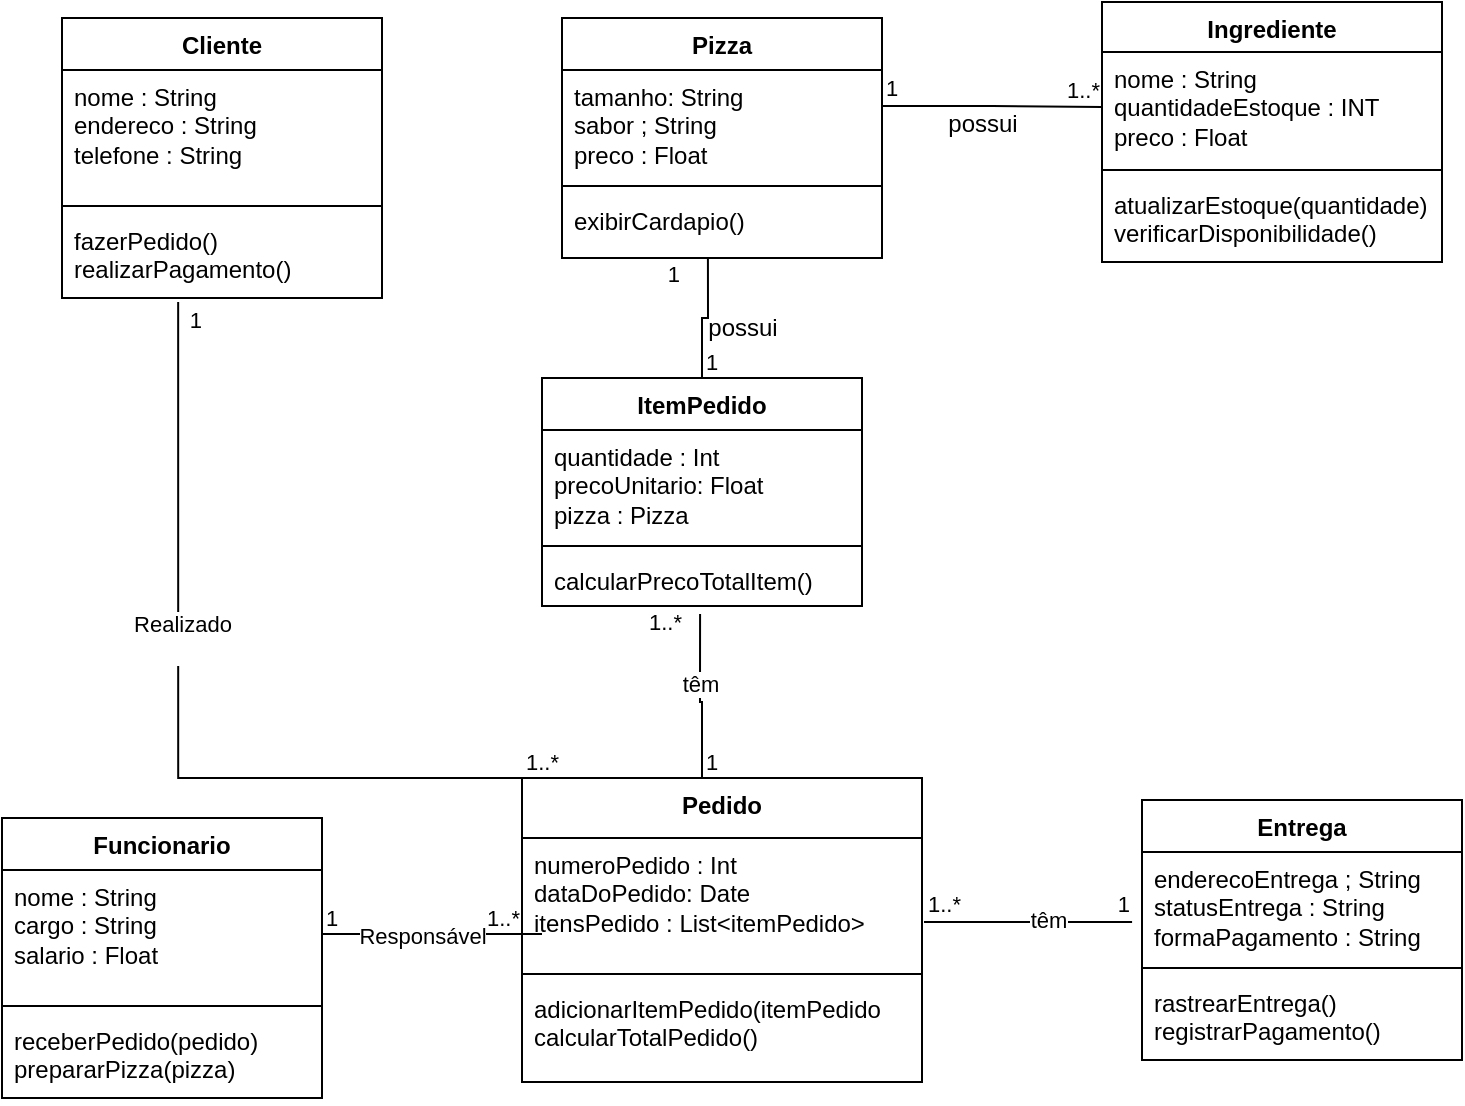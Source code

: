 <mxfile version="21.3.8" type="device">
  <diagram name="Page-1" id="6TWTBPRMdG3_bzyDdteY">
    <mxGraphModel dx="1050" dy="530" grid="1" gridSize="10" guides="1" tooltips="1" connect="1" arrows="1" fold="1" page="1" pageScale="1" pageWidth="850" pageHeight="1100" math="0" shadow="0">
      <root>
        <mxCell id="0" />
        <mxCell id="1" parent="0" />
        <mxCell id="2MfGlQQJU8wwGs5IAue9-2" value="Cliente" style="swimlane;fontStyle=1;align=center;verticalAlign=top;childLayout=stackLayout;horizontal=1;startSize=26;horizontalStack=0;resizeParent=1;resizeParentMax=0;resizeLast=0;collapsible=1;marginBottom=0;whiteSpace=wrap;html=1;" parent="1" vertex="1">
          <mxGeometry x="80" y="70" width="160" height="140" as="geometry" />
        </mxCell>
        <mxCell id="2MfGlQQJU8wwGs5IAue9-3" value="&lt;div&gt;nome : String&lt;/div&gt;&lt;div&gt;endereco : String&lt;/div&gt;&lt;div&gt;telefone : String&lt;br&gt;&lt;/div&gt;&lt;div&gt;&lt;br&gt;&lt;/div&gt;" style="text;strokeColor=none;fillColor=none;align=left;verticalAlign=top;spacingLeft=4;spacingRight=4;overflow=hidden;rotatable=0;points=[[0,0.5],[1,0.5]];portConstraint=eastwest;whiteSpace=wrap;html=1;" parent="2MfGlQQJU8wwGs5IAue9-2" vertex="1">
          <mxGeometry y="26" width="160" height="64" as="geometry" />
        </mxCell>
        <mxCell id="2MfGlQQJU8wwGs5IAue9-4" value="" style="line;strokeWidth=1;fillColor=none;align=left;verticalAlign=middle;spacingTop=-1;spacingLeft=3;spacingRight=3;rotatable=0;labelPosition=right;points=[];portConstraint=eastwest;strokeColor=inherit;" parent="2MfGlQQJU8wwGs5IAue9-2" vertex="1">
          <mxGeometry y="90" width="160" height="8" as="geometry" />
        </mxCell>
        <mxCell id="2MfGlQQJU8wwGs5IAue9-5" value="&lt;div&gt;fazerPedido()&lt;/div&gt;&lt;div&gt;realizarPagamento()&lt;br&gt;&lt;/div&gt;&lt;div&gt;&lt;br&gt;&lt;/div&gt;" style="text;strokeColor=none;fillColor=none;align=left;verticalAlign=top;spacingLeft=4;spacingRight=4;overflow=hidden;rotatable=0;points=[[0,0.5],[1,0.5]];portConstraint=eastwest;whiteSpace=wrap;html=1;" parent="2MfGlQQJU8wwGs5IAue9-2" vertex="1">
          <mxGeometry y="98" width="160" height="42" as="geometry" />
        </mxCell>
        <mxCell id="2MfGlQQJU8wwGs5IAue9-6" value="&lt;div&gt;Pizza&lt;/div&gt;&lt;div&gt;&lt;br&gt;&lt;/div&gt;" style="swimlane;fontStyle=1;align=center;verticalAlign=top;childLayout=stackLayout;horizontal=1;startSize=26;horizontalStack=0;resizeParent=1;resizeParentMax=0;resizeLast=0;collapsible=1;marginBottom=0;whiteSpace=wrap;html=1;" parent="1" vertex="1">
          <mxGeometry x="330" y="70" width="160" height="120" as="geometry" />
        </mxCell>
        <mxCell id="2MfGlQQJU8wwGs5IAue9-7" value="tamanho: String&lt;br&gt;&lt;div&gt;sabor ; String&lt;/div&gt;&lt;div&gt;preco : Float&lt;br&gt;&lt;/div&gt;" style="text;strokeColor=none;fillColor=none;align=left;verticalAlign=top;spacingLeft=4;spacingRight=4;overflow=hidden;rotatable=0;points=[[0,0.5],[1,0.5]];portConstraint=eastwest;whiteSpace=wrap;html=1;" parent="2MfGlQQJU8wwGs5IAue9-6" vertex="1">
          <mxGeometry y="26" width="160" height="54" as="geometry" />
        </mxCell>
        <mxCell id="2MfGlQQJU8wwGs5IAue9-8" value="" style="line;strokeWidth=1;fillColor=none;align=left;verticalAlign=middle;spacingTop=-1;spacingLeft=3;spacingRight=3;rotatable=0;labelPosition=right;points=[];portConstraint=eastwest;strokeColor=inherit;" parent="2MfGlQQJU8wwGs5IAue9-6" vertex="1">
          <mxGeometry y="80" width="160" height="8" as="geometry" />
        </mxCell>
        <mxCell id="2MfGlQQJU8wwGs5IAue9-9" value="&lt;div&gt;exibirCardapio()&lt;br&gt;&lt;/div&gt;" style="text;strokeColor=none;fillColor=none;align=left;verticalAlign=top;spacingLeft=4;spacingRight=4;overflow=hidden;rotatable=0;points=[[0,0.5],[1,0.5]];portConstraint=eastwest;whiteSpace=wrap;html=1;" parent="2MfGlQQJU8wwGs5IAue9-6" vertex="1">
          <mxGeometry y="88" width="160" height="32" as="geometry" />
        </mxCell>
        <mxCell id="2MfGlQQJU8wwGs5IAue9-14" value="Pedido" style="swimlane;fontStyle=1;align=center;verticalAlign=top;childLayout=stackLayout;horizontal=1;startSize=30;horizontalStack=0;resizeParent=1;resizeParentMax=0;resizeLast=0;collapsible=1;marginBottom=0;whiteSpace=wrap;html=1;" parent="1" vertex="1">
          <mxGeometry x="310" y="450" width="200" height="152" as="geometry" />
        </mxCell>
        <mxCell id="2MfGlQQJU8wwGs5IAue9-15" value="numeroPedido : Int&lt;br&gt;&lt;div&gt;dataDoPedido: Date&lt;/div&gt;&lt;div&gt;itensPedido : List&amp;lt;itemPedido&amp;gt;&lt;br&gt;&lt;/div&gt;" style="text;strokeColor=none;fillColor=none;align=left;verticalAlign=top;spacingLeft=4;spacingRight=4;overflow=hidden;rotatable=0;points=[[0,0.5],[1,0.5]];portConstraint=eastwest;whiteSpace=wrap;html=1;" parent="2MfGlQQJU8wwGs5IAue9-14" vertex="1">
          <mxGeometry y="30" width="200" height="64" as="geometry" />
        </mxCell>
        <mxCell id="2MfGlQQJU8wwGs5IAue9-16" value="" style="line;strokeWidth=1;fillColor=none;align=left;verticalAlign=middle;spacingTop=-1;spacingLeft=3;spacingRight=3;rotatable=0;labelPosition=right;points=[];portConstraint=eastwest;strokeColor=inherit;" parent="2MfGlQQJU8wwGs5IAue9-14" vertex="1">
          <mxGeometry y="94" width="200" height="8" as="geometry" />
        </mxCell>
        <mxCell id="2MfGlQQJU8wwGs5IAue9-17" value="&lt;div&gt;adicionarItemPedido(itemPedido&lt;/div&gt;&lt;div&gt;calcularTotalPedido()&lt;/div&gt;" style="text;strokeColor=none;fillColor=none;align=left;verticalAlign=top;spacingLeft=4;spacingRight=4;overflow=hidden;rotatable=0;points=[[0,0.5],[1,0.5]];portConstraint=eastwest;whiteSpace=wrap;html=1;" parent="2MfGlQQJU8wwGs5IAue9-14" vertex="1">
          <mxGeometry y="102" width="200" height="50" as="geometry" />
        </mxCell>
        <mxCell id="2MfGlQQJU8wwGs5IAue9-20" value="ItemPedido" style="swimlane;fontStyle=1;align=center;verticalAlign=top;childLayout=stackLayout;horizontal=1;startSize=26;horizontalStack=0;resizeParent=1;resizeParentMax=0;resizeLast=0;collapsible=1;marginBottom=0;whiteSpace=wrap;html=1;" parent="1" vertex="1">
          <mxGeometry x="320" y="250" width="160" height="114" as="geometry" />
        </mxCell>
        <mxCell id="2MfGlQQJU8wwGs5IAue9-21" value="&lt;div&gt;quantidade : Int&lt;/div&gt;&lt;div&gt;precoUnitario: Float&lt;/div&gt;&lt;div&gt;pizza : Pizza&lt;br&gt;&lt;/div&gt;" style="text;strokeColor=none;fillColor=none;align=left;verticalAlign=top;spacingLeft=4;spacingRight=4;overflow=hidden;rotatable=0;points=[[0,0.5],[1,0.5]];portConstraint=eastwest;whiteSpace=wrap;html=1;" parent="2MfGlQQJU8wwGs5IAue9-20" vertex="1">
          <mxGeometry y="26" width="160" height="54" as="geometry" />
        </mxCell>
        <mxCell id="2MfGlQQJU8wwGs5IAue9-22" value="" style="line;strokeWidth=1;fillColor=none;align=left;verticalAlign=middle;spacingTop=-1;spacingLeft=3;spacingRight=3;rotatable=0;labelPosition=right;points=[];portConstraint=eastwest;strokeColor=inherit;" parent="2MfGlQQJU8wwGs5IAue9-20" vertex="1">
          <mxGeometry y="80" width="160" height="8" as="geometry" />
        </mxCell>
        <mxCell id="2MfGlQQJU8wwGs5IAue9-23" value="calcularPrecoTotalItem()" style="text;strokeColor=none;fillColor=none;align=left;verticalAlign=top;spacingLeft=4;spacingRight=4;overflow=hidden;rotatable=0;points=[[0,0.5],[1,0.5]];portConstraint=eastwest;whiteSpace=wrap;html=1;" parent="2MfGlQQJU8wwGs5IAue9-20" vertex="1">
          <mxGeometry y="88" width="160" height="26" as="geometry" />
        </mxCell>
        <mxCell id="2MfGlQQJU8wwGs5IAue9-24" value="Funcionario" style="swimlane;fontStyle=1;align=center;verticalAlign=top;childLayout=stackLayout;horizontal=1;startSize=26;horizontalStack=0;resizeParent=1;resizeParentMax=0;resizeLast=0;collapsible=1;marginBottom=0;whiteSpace=wrap;html=1;" parent="1" vertex="1">
          <mxGeometry x="50" y="470" width="160" height="140" as="geometry" />
        </mxCell>
        <mxCell id="2MfGlQQJU8wwGs5IAue9-25" value="&lt;div&gt;nome : String&lt;/div&gt;&lt;div&gt;cargo : String&lt;/div&gt;&lt;div&gt;salario : Float&lt;br&gt;&lt;/div&gt;" style="text;strokeColor=none;fillColor=none;align=left;verticalAlign=top;spacingLeft=4;spacingRight=4;overflow=hidden;rotatable=0;points=[[0,0.5],[1,0.5]];portConstraint=eastwest;whiteSpace=wrap;html=1;" parent="2MfGlQQJU8wwGs5IAue9-24" vertex="1">
          <mxGeometry y="26" width="160" height="64" as="geometry" />
        </mxCell>
        <mxCell id="2MfGlQQJU8wwGs5IAue9-26" value="" style="line;strokeWidth=1;fillColor=none;align=left;verticalAlign=middle;spacingTop=-1;spacingLeft=3;spacingRight=3;rotatable=0;labelPosition=right;points=[];portConstraint=eastwest;strokeColor=inherit;" parent="2MfGlQQJU8wwGs5IAue9-24" vertex="1">
          <mxGeometry y="90" width="160" height="8" as="geometry" />
        </mxCell>
        <mxCell id="2MfGlQQJU8wwGs5IAue9-27" value=" receberPedido(pedido)&lt;br&gt;&lt;div&gt;prepararPizza(pizza) &lt;/div&gt;" style="text;strokeColor=none;fillColor=none;align=left;verticalAlign=top;spacingLeft=4;spacingRight=4;overflow=hidden;rotatable=0;points=[[0,0.5],[1,0.5]];portConstraint=eastwest;whiteSpace=wrap;html=1;" parent="2MfGlQQJU8wwGs5IAue9-24" vertex="1">
          <mxGeometry y="98" width="160" height="42" as="geometry" />
        </mxCell>
        <mxCell id="2MfGlQQJU8wwGs5IAue9-36" value="Entrega" style="swimlane;fontStyle=1;align=center;verticalAlign=top;childLayout=stackLayout;horizontal=1;startSize=26;horizontalStack=0;resizeParent=1;resizeParentMax=0;resizeLast=0;collapsible=1;marginBottom=0;whiteSpace=wrap;html=1;" parent="1" vertex="1">
          <mxGeometry x="620" y="461" width="160" height="130" as="geometry" />
        </mxCell>
        <mxCell id="2MfGlQQJU8wwGs5IAue9-37" value="enderecoEntrega ; String&lt;br&gt;statusEntrega : String&lt;br&gt;formaPagamento : String" style="text;strokeColor=none;fillColor=none;align=left;verticalAlign=top;spacingLeft=4;spacingRight=4;overflow=hidden;rotatable=0;points=[[0,0.5],[1,0.5]];portConstraint=eastwest;whiteSpace=wrap;html=1;" parent="2MfGlQQJU8wwGs5IAue9-36" vertex="1">
          <mxGeometry y="26" width="160" height="54" as="geometry" />
        </mxCell>
        <mxCell id="2MfGlQQJU8wwGs5IAue9-38" value="" style="line;strokeWidth=1;fillColor=none;align=left;verticalAlign=middle;spacingTop=-1;spacingLeft=3;spacingRight=3;rotatable=0;labelPosition=right;points=[];portConstraint=eastwest;strokeColor=inherit;" parent="2MfGlQQJU8wwGs5IAue9-36" vertex="1">
          <mxGeometry y="80" width="160" height="8" as="geometry" />
        </mxCell>
        <mxCell id="2MfGlQQJU8wwGs5IAue9-39" value="&lt;div&gt;rastrearEntrega()&lt;/div&gt;&lt;div&gt;registrarPagamento()&lt;/div&gt;" style="text;strokeColor=none;fillColor=none;align=left;verticalAlign=top;spacingLeft=4;spacingRight=4;overflow=hidden;rotatable=0;points=[[0,0.5],[1,0.5]];portConstraint=eastwest;whiteSpace=wrap;html=1;" parent="2MfGlQQJU8wwGs5IAue9-36" vertex="1">
          <mxGeometry y="88" width="160" height="42" as="geometry" />
        </mxCell>
        <mxCell id="2MfGlQQJU8wwGs5IAue9-40" value="Ingrediente" style="swimlane;fontStyle=1;align=center;verticalAlign=top;childLayout=stackLayout;horizontal=1;startSize=25;horizontalStack=0;resizeParent=1;resizeParentMax=0;resizeLast=0;collapsible=1;marginBottom=0;whiteSpace=wrap;html=1;" parent="1" vertex="1">
          <mxGeometry x="600" y="62" width="170" height="130" as="geometry" />
        </mxCell>
        <mxCell id="2MfGlQQJU8wwGs5IAue9-41" value="&lt;div&gt;nome : String&lt;/div&gt;&lt;div&gt;quantidadeEstoque : INT&lt;/div&gt;&lt;div&gt;preco : Float&lt;br&gt;&lt;/div&gt;" style="text;strokeColor=none;fillColor=none;align=left;verticalAlign=top;spacingLeft=4;spacingRight=4;overflow=hidden;rotatable=0;points=[[0,0.5],[1,0.5]];portConstraint=eastwest;whiteSpace=wrap;html=1;" parent="2MfGlQQJU8wwGs5IAue9-40" vertex="1">
          <mxGeometry y="25" width="170" height="55" as="geometry" />
        </mxCell>
        <mxCell id="2MfGlQQJU8wwGs5IAue9-42" value="" style="line;strokeWidth=1;fillColor=none;align=left;verticalAlign=middle;spacingTop=-1;spacingLeft=3;spacingRight=3;rotatable=0;labelPosition=right;points=[];portConstraint=eastwest;strokeColor=inherit;" parent="2MfGlQQJU8wwGs5IAue9-40" vertex="1">
          <mxGeometry y="80" width="170" height="8" as="geometry" />
        </mxCell>
        <mxCell id="2MfGlQQJU8wwGs5IAue9-43" value="&lt;div&gt;atualizarEstoque(quantidade)&lt;/div&gt;&lt;div&gt;verificarDisponibilidade()&lt;/div&gt;" style="text;strokeColor=none;fillColor=none;align=left;verticalAlign=top;spacingLeft=4;spacingRight=4;overflow=hidden;rotatable=0;points=[[0,0.5],[1,0.5]];portConstraint=eastwest;whiteSpace=wrap;html=1;" parent="2MfGlQQJU8wwGs5IAue9-40" vertex="1">
          <mxGeometry y="88" width="170" height="42" as="geometry" />
        </mxCell>
        <mxCell id="2MfGlQQJU8wwGs5IAue9-44" value="" style="endArrow=none;html=1;edgeStyle=orthogonalEdgeStyle;rounded=0;exitX=0;exitY=0;exitDx=0;exitDy=0;entryX=0.363;entryY=1.048;entryDx=0;entryDy=0;entryPerimeter=0;" parent="1" source="2MfGlQQJU8wwGs5IAue9-14" target="2MfGlQQJU8wwGs5IAue9-5" edge="1">
          <mxGeometry relative="1" as="geometry">
            <mxPoint x="340" y="340" as="sourcePoint" />
            <mxPoint x="150" y="220" as="targetPoint" />
            <Array as="points">
              <mxPoint x="138" y="450" />
            </Array>
          </mxGeometry>
        </mxCell>
        <mxCell id="2MfGlQQJU8wwGs5IAue9-45" value="1..*" style="edgeLabel;resizable=0;html=1;align=left;verticalAlign=bottom;" parent="2MfGlQQJU8wwGs5IAue9-44" connectable="0" vertex="1">
          <mxGeometry x="-1" relative="1" as="geometry" />
        </mxCell>
        <mxCell id="2MfGlQQJU8wwGs5IAue9-46" value="1" style="edgeLabel;resizable=0;html=1;align=right;verticalAlign=bottom;" parent="2MfGlQQJU8wwGs5IAue9-44" connectable="0" vertex="1">
          <mxGeometry x="1" relative="1" as="geometry">
            <mxPoint x="12" y="18" as="offset" />
          </mxGeometry>
        </mxCell>
        <mxCell id="2MfGlQQJU8wwGs5IAue9-48" value="&lt;div&gt;Realizado&lt;/div&gt;&lt;div&gt;&lt;br&gt;&lt;/div&gt;" style="edgeLabel;html=1;align=center;verticalAlign=middle;resizable=0;points=[];" parent="2MfGlQQJU8wwGs5IAue9-44" vertex="1" connectable="0">
          <mxGeometry x="0.183" y="-2" relative="1" as="geometry">
            <mxPoint as="offset" />
          </mxGeometry>
        </mxCell>
        <mxCell id="2MfGlQQJU8wwGs5IAue9-49" value="" style="endArrow=none;html=1;edgeStyle=orthogonalEdgeStyle;rounded=0;entryX=0.494;entryY=1.154;entryDx=0;entryDy=0;entryPerimeter=0;" parent="1" target="2MfGlQQJU8wwGs5IAue9-23" edge="1">
          <mxGeometry relative="1" as="geometry">
            <mxPoint x="400" y="450" as="sourcePoint" />
            <mxPoint x="399" y="380" as="targetPoint" />
            <Array as="points">
              <mxPoint x="399" y="412" />
              <mxPoint x="400" y="412" />
            </Array>
          </mxGeometry>
        </mxCell>
        <mxCell id="2MfGlQQJU8wwGs5IAue9-50" value="1" style="edgeLabel;resizable=0;html=1;align=left;verticalAlign=bottom;" parent="2MfGlQQJU8wwGs5IAue9-49" connectable="0" vertex="1">
          <mxGeometry x="-1" relative="1" as="geometry" />
        </mxCell>
        <mxCell id="2MfGlQQJU8wwGs5IAue9-51" value="1..*" style="edgeLabel;resizable=0;html=1;align=right;verticalAlign=bottom;" parent="2MfGlQQJU8wwGs5IAue9-49" connectable="0" vertex="1">
          <mxGeometry x="1" relative="1" as="geometry">
            <mxPoint x="-9" y="12" as="offset" />
          </mxGeometry>
        </mxCell>
        <mxCell id="2MfGlQQJU8wwGs5IAue9-59" value="têm" style="edgeLabel;html=1;align=center;verticalAlign=middle;resizable=0;points=[];" parent="2MfGlQQJU8wwGs5IAue9-49" vertex="1" connectable="0">
          <mxGeometry x="0.157" relative="1" as="geometry">
            <mxPoint as="offset" />
          </mxGeometry>
        </mxCell>
        <mxCell id="2MfGlQQJU8wwGs5IAue9-52" value="" style="endArrow=none;html=1;edgeStyle=orthogonalEdgeStyle;rounded=0;exitX=0.5;exitY=0;exitDx=0;exitDy=0;entryX=0.456;entryY=1;entryDx=0;entryDy=0;entryPerimeter=0;" parent="1" source="2MfGlQQJU8wwGs5IAue9-20" target="2MfGlQQJU8wwGs5IAue9-9" edge="1">
          <mxGeometry relative="1" as="geometry">
            <mxPoint x="340" y="340" as="sourcePoint" />
            <mxPoint x="500" y="340" as="targetPoint" />
          </mxGeometry>
        </mxCell>
        <mxCell id="2MfGlQQJU8wwGs5IAue9-53" value="1" style="edgeLabel;resizable=0;html=1;align=left;verticalAlign=bottom;" parent="2MfGlQQJU8wwGs5IAue9-52" connectable="0" vertex="1">
          <mxGeometry x="-1" relative="1" as="geometry" />
        </mxCell>
        <mxCell id="2MfGlQQJU8wwGs5IAue9-54" value="1" style="edgeLabel;resizable=0;html=1;align=right;verticalAlign=bottom;" parent="2MfGlQQJU8wwGs5IAue9-52" connectable="0" vertex="1">
          <mxGeometry x="1" relative="1" as="geometry">
            <mxPoint x="-13" y="16" as="offset" />
          </mxGeometry>
        </mxCell>
        <mxCell id="2MfGlQQJU8wwGs5IAue9-55" value="" style="endArrow=none;html=1;edgeStyle=orthogonalEdgeStyle;rounded=0;" parent="1" source="2MfGlQQJU8wwGs5IAue9-25" edge="1">
          <mxGeometry relative="1" as="geometry">
            <mxPoint x="340" y="340" as="sourcePoint" />
            <mxPoint x="320" y="528" as="targetPoint" />
          </mxGeometry>
        </mxCell>
        <mxCell id="2MfGlQQJU8wwGs5IAue9-56" value="1" style="edgeLabel;resizable=0;html=1;align=left;verticalAlign=bottom;" parent="2MfGlQQJU8wwGs5IAue9-55" connectable="0" vertex="1">
          <mxGeometry x="-1" relative="1" as="geometry" />
        </mxCell>
        <mxCell id="2MfGlQQJU8wwGs5IAue9-57" value="1..*" style="edgeLabel;resizable=0;html=1;align=right;verticalAlign=bottom;" parent="2MfGlQQJU8wwGs5IAue9-55" connectable="0" vertex="1">
          <mxGeometry x="1" relative="1" as="geometry">
            <mxPoint x="-10" as="offset" />
          </mxGeometry>
        </mxCell>
        <mxCell id="2MfGlQQJU8wwGs5IAue9-58" value="Responsável" style="edgeLabel;html=1;align=center;verticalAlign=middle;resizable=0;points=[];" parent="2MfGlQQJU8wwGs5IAue9-55" vertex="1" connectable="0">
          <mxGeometry x="-0.348" y="-1" relative="1" as="geometry">
            <mxPoint x="14" as="offset" />
          </mxGeometry>
        </mxCell>
        <mxCell id="2MfGlQQJU8wwGs5IAue9-60" value="" style="endArrow=none;html=1;edgeStyle=orthogonalEdgeStyle;rounded=0;exitX=1.005;exitY=0.656;exitDx=0;exitDy=0;exitPerimeter=0;entryX=-0.031;entryY=0.648;entryDx=0;entryDy=0;entryPerimeter=0;" parent="1" source="2MfGlQQJU8wwGs5IAue9-15" target="2MfGlQQJU8wwGs5IAue9-37" edge="1">
          <mxGeometry relative="1" as="geometry">
            <mxPoint x="340" y="340" as="sourcePoint" />
            <mxPoint x="500" y="340" as="targetPoint" />
            <Array as="points">
              <mxPoint x="570" y="522" />
              <mxPoint x="570" y="522" />
            </Array>
          </mxGeometry>
        </mxCell>
        <mxCell id="2MfGlQQJU8wwGs5IAue9-61" value="1..*" style="edgeLabel;resizable=0;html=1;align=left;verticalAlign=bottom;" parent="2MfGlQQJU8wwGs5IAue9-60" connectable="0" vertex="1">
          <mxGeometry x="-1" relative="1" as="geometry" />
        </mxCell>
        <mxCell id="2MfGlQQJU8wwGs5IAue9-62" value="1" style="edgeLabel;resizable=0;html=1;align=right;verticalAlign=bottom;" parent="2MfGlQQJU8wwGs5IAue9-60" connectable="0" vertex="1">
          <mxGeometry x="1" relative="1" as="geometry" />
        </mxCell>
        <mxCell id="2MfGlQQJU8wwGs5IAue9-63" value="têm" style="edgeLabel;html=1;align=center;verticalAlign=middle;resizable=0;points=[];" parent="2MfGlQQJU8wwGs5IAue9-60" vertex="1" connectable="0">
          <mxGeometry x="0.192" y="1" relative="1" as="geometry">
            <mxPoint as="offset" />
          </mxGeometry>
        </mxCell>
        <mxCell id="2MfGlQQJU8wwGs5IAue9-64" value="possui" style="text;html=1;align=center;verticalAlign=middle;resizable=0;points=[];autosize=1;strokeColor=none;fillColor=none;" parent="1" vertex="1">
          <mxGeometry x="390" y="210" width="60" height="30" as="geometry" />
        </mxCell>
        <mxCell id="2MfGlQQJU8wwGs5IAue9-65" value="" style="endArrow=none;html=1;edgeStyle=orthogonalEdgeStyle;rounded=0;exitX=1;exitY=0.333;exitDx=0;exitDy=0;exitPerimeter=0;" parent="1" source="2MfGlQQJU8wwGs5IAue9-7" target="2MfGlQQJU8wwGs5IAue9-41" edge="1">
          <mxGeometry relative="1" as="geometry">
            <mxPoint x="340" y="340" as="sourcePoint" />
            <mxPoint x="500" y="340" as="targetPoint" />
          </mxGeometry>
        </mxCell>
        <mxCell id="2MfGlQQJU8wwGs5IAue9-66" value="1" style="edgeLabel;resizable=0;html=1;align=left;verticalAlign=bottom;" parent="2MfGlQQJU8wwGs5IAue9-65" connectable="0" vertex="1">
          <mxGeometry x="-1" relative="1" as="geometry" />
        </mxCell>
        <mxCell id="2MfGlQQJU8wwGs5IAue9-67" value="1..*" style="edgeLabel;resizable=0;html=1;align=right;verticalAlign=bottom;" parent="2MfGlQQJU8wwGs5IAue9-65" connectable="0" vertex="1">
          <mxGeometry x="1" relative="1" as="geometry" />
        </mxCell>
        <mxCell id="2MfGlQQJU8wwGs5IAue9-68" value="possui" style="text;html=1;align=center;verticalAlign=middle;resizable=0;points=[];autosize=1;strokeColor=none;fillColor=none;" parent="1" vertex="1">
          <mxGeometry x="510" y="108" width="60" height="30" as="geometry" />
        </mxCell>
      </root>
    </mxGraphModel>
  </diagram>
</mxfile>
